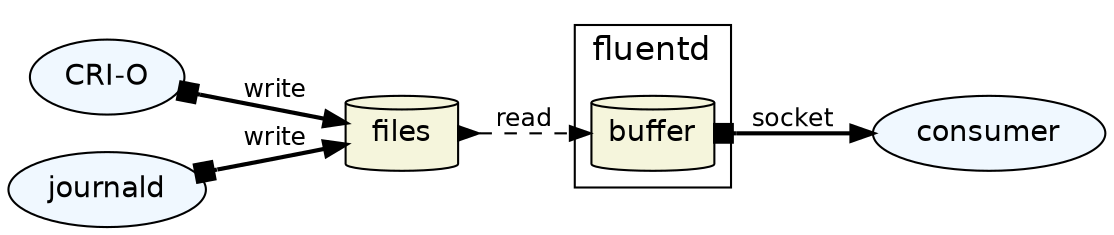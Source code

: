digraph {
graph [fontname="helvetica" fontsize=16  rankdir=LR]
node [fontname="helvetica" fontsize=14 style=filled fillcolor=aliceblue]
edge [fontname="helvetica"fontsize=12]

edge [dir=both arrowtail=box style=bold]

subgraph {
  rank=same
  crio [label="CRI-O"]
  journald
  } -> files [label="write"]

  files [shape=cylinder fillcolor=beige]

  subgraph cluster_fluentd {
    label="fluentd"
    buffer [shape=cylinder fillcolor=beige]
  }

  files -> buffer [label="read" arrowtail=inv style=dashed]
  buffer -> consumer [label=socket]
}
